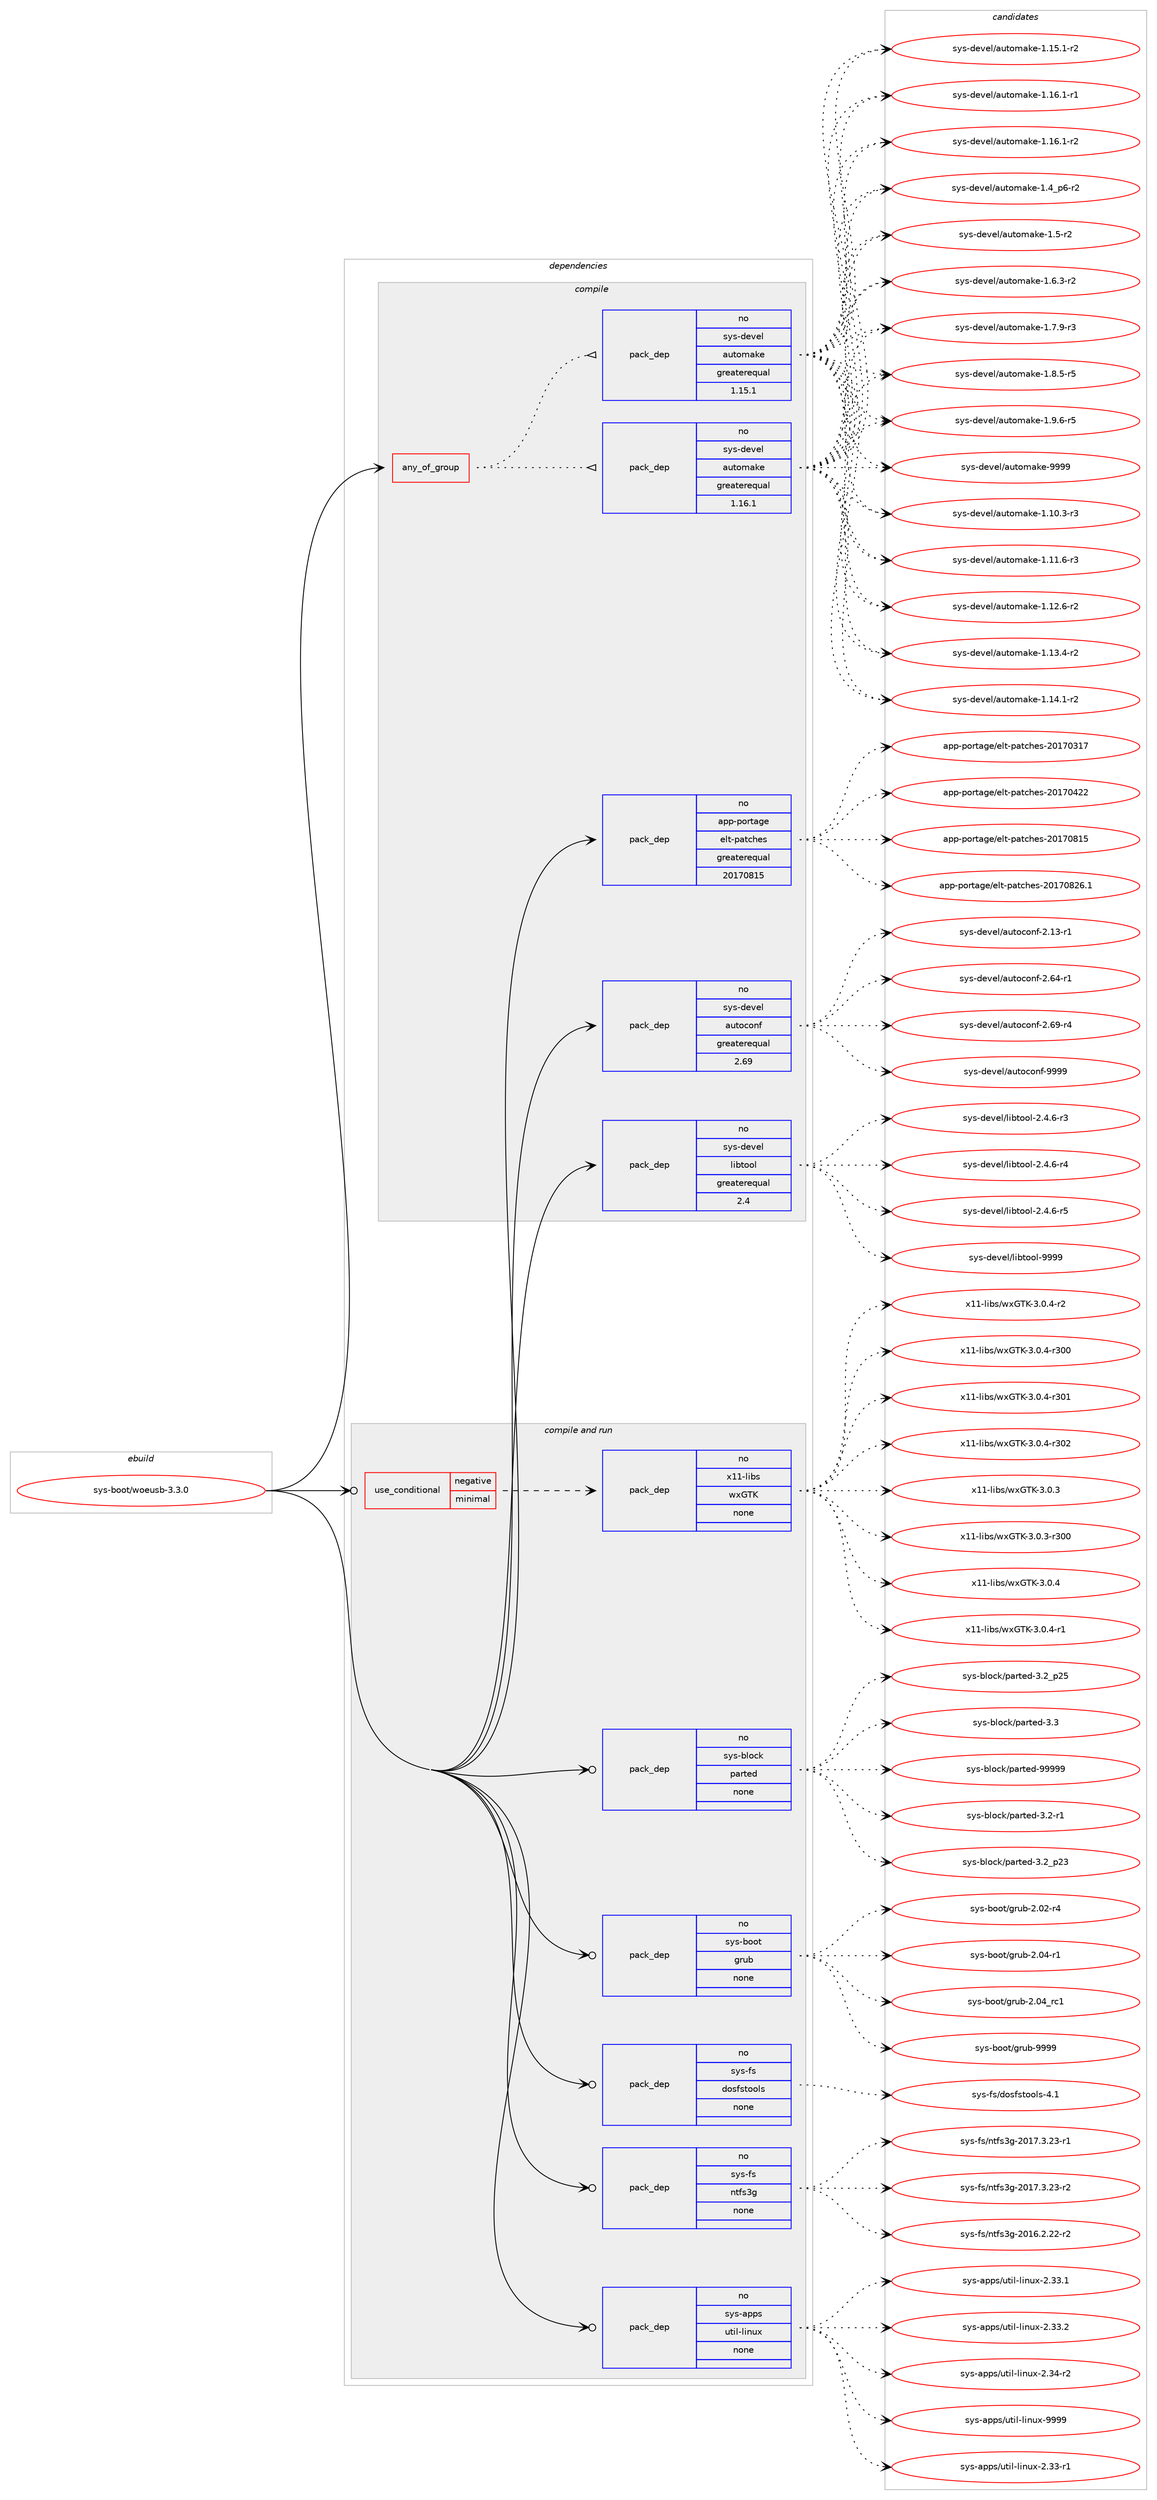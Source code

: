 digraph prolog {

# *************
# Graph options
# *************

newrank=true;
concentrate=true;
compound=true;
graph [rankdir=LR,fontname=Helvetica,fontsize=10,ranksep=1.5];#, ranksep=2.5, nodesep=0.2];
edge  [arrowhead=vee];
node  [fontname=Helvetica,fontsize=10];

# **********
# The ebuild
# **********

subgraph cluster_leftcol {
color=gray;
rank=same;
label=<<i>ebuild</i>>;
id [label="sys-boot/woeusb-3.3.0", color=red, width=4, href="../sys-boot/woeusb-3.3.0.svg"];
}

# ****************
# The dependencies
# ****************

subgraph cluster_midcol {
color=gray;
label=<<i>dependencies</i>>;
subgraph cluster_compile {
fillcolor="#eeeeee";
style=filled;
label=<<i>compile</i>>;
subgraph any14943 {
dependency882081 [label=<<TABLE BORDER="0" CELLBORDER="1" CELLSPACING="0" CELLPADDING="4"><TR><TD CELLPADDING="10">any_of_group</TD></TR></TABLE>>, shape=none, color=red];subgraph pack654125 {
dependency882082 [label=<<TABLE BORDER="0" CELLBORDER="1" CELLSPACING="0" CELLPADDING="4" WIDTH="220"><TR><TD ROWSPAN="6" CELLPADDING="30">pack_dep</TD></TR><TR><TD WIDTH="110">no</TD></TR><TR><TD>sys-devel</TD></TR><TR><TD>automake</TD></TR><TR><TD>greaterequal</TD></TR><TR><TD>1.16.1</TD></TR></TABLE>>, shape=none, color=blue];
}
dependency882081:e -> dependency882082:w [weight=20,style="dotted",arrowhead="oinv"];
subgraph pack654126 {
dependency882083 [label=<<TABLE BORDER="0" CELLBORDER="1" CELLSPACING="0" CELLPADDING="4" WIDTH="220"><TR><TD ROWSPAN="6" CELLPADDING="30">pack_dep</TD></TR><TR><TD WIDTH="110">no</TD></TR><TR><TD>sys-devel</TD></TR><TR><TD>automake</TD></TR><TR><TD>greaterequal</TD></TR><TR><TD>1.15.1</TD></TR></TABLE>>, shape=none, color=blue];
}
dependency882081:e -> dependency882083:w [weight=20,style="dotted",arrowhead="oinv"];
}
id:e -> dependency882081:w [weight=20,style="solid",arrowhead="vee"];
subgraph pack654127 {
dependency882084 [label=<<TABLE BORDER="0" CELLBORDER="1" CELLSPACING="0" CELLPADDING="4" WIDTH="220"><TR><TD ROWSPAN="6" CELLPADDING="30">pack_dep</TD></TR><TR><TD WIDTH="110">no</TD></TR><TR><TD>app-portage</TD></TR><TR><TD>elt-patches</TD></TR><TR><TD>greaterequal</TD></TR><TR><TD>20170815</TD></TR></TABLE>>, shape=none, color=blue];
}
id:e -> dependency882084:w [weight=20,style="solid",arrowhead="vee"];
subgraph pack654128 {
dependency882085 [label=<<TABLE BORDER="0" CELLBORDER="1" CELLSPACING="0" CELLPADDING="4" WIDTH="220"><TR><TD ROWSPAN="6" CELLPADDING="30">pack_dep</TD></TR><TR><TD WIDTH="110">no</TD></TR><TR><TD>sys-devel</TD></TR><TR><TD>autoconf</TD></TR><TR><TD>greaterequal</TD></TR><TR><TD>2.69</TD></TR></TABLE>>, shape=none, color=blue];
}
id:e -> dependency882085:w [weight=20,style="solid",arrowhead="vee"];
subgraph pack654129 {
dependency882086 [label=<<TABLE BORDER="0" CELLBORDER="1" CELLSPACING="0" CELLPADDING="4" WIDTH="220"><TR><TD ROWSPAN="6" CELLPADDING="30">pack_dep</TD></TR><TR><TD WIDTH="110">no</TD></TR><TR><TD>sys-devel</TD></TR><TR><TD>libtool</TD></TR><TR><TD>greaterequal</TD></TR><TR><TD>2.4</TD></TR></TABLE>>, shape=none, color=blue];
}
id:e -> dependency882086:w [weight=20,style="solid",arrowhead="vee"];
}
subgraph cluster_compileandrun {
fillcolor="#eeeeee";
style=filled;
label=<<i>compile and run</i>>;
subgraph cond212490 {
dependency882087 [label=<<TABLE BORDER="0" CELLBORDER="1" CELLSPACING="0" CELLPADDING="4"><TR><TD ROWSPAN="3" CELLPADDING="10">use_conditional</TD></TR><TR><TD>negative</TD></TR><TR><TD>minimal</TD></TR></TABLE>>, shape=none, color=red];
subgraph pack654130 {
dependency882088 [label=<<TABLE BORDER="0" CELLBORDER="1" CELLSPACING="0" CELLPADDING="4" WIDTH="220"><TR><TD ROWSPAN="6" CELLPADDING="30">pack_dep</TD></TR><TR><TD WIDTH="110">no</TD></TR><TR><TD>x11-libs</TD></TR><TR><TD>wxGTK</TD></TR><TR><TD>none</TD></TR><TR><TD></TD></TR></TABLE>>, shape=none, color=blue];
}
dependency882087:e -> dependency882088:w [weight=20,style="dashed",arrowhead="vee"];
}
id:e -> dependency882087:w [weight=20,style="solid",arrowhead="odotvee"];
subgraph pack654131 {
dependency882089 [label=<<TABLE BORDER="0" CELLBORDER="1" CELLSPACING="0" CELLPADDING="4" WIDTH="220"><TR><TD ROWSPAN="6" CELLPADDING="30">pack_dep</TD></TR><TR><TD WIDTH="110">no</TD></TR><TR><TD>sys-apps</TD></TR><TR><TD>util-linux</TD></TR><TR><TD>none</TD></TR><TR><TD></TD></TR></TABLE>>, shape=none, color=blue];
}
id:e -> dependency882089:w [weight=20,style="solid",arrowhead="odotvee"];
subgraph pack654132 {
dependency882090 [label=<<TABLE BORDER="0" CELLBORDER="1" CELLSPACING="0" CELLPADDING="4" WIDTH="220"><TR><TD ROWSPAN="6" CELLPADDING="30">pack_dep</TD></TR><TR><TD WIDTH="110">no</TD></TR><TR><TD>sys-block</TD></TR><TR><TD>parted</TD></TR><TR><TD>none</TD></TR><TR><TD></TD></TR></TABLE>>, shape=none, color=blue];
}
id:e -> dependency882090:w [weight=20,style="solid",arrowhead="odotvee"];
subgraph pack654133 {
dependency882091 [label=<<TABLE BORDER="0" CELLBORDER="1" CELLSPACING="0" CELLPADDING="4" WIDTH="220"><TR><TD ROWSPAN="6" CELLPADDING="30">pack_dep</TD></TR><TR><TD WIDTH="110">no</TD></TR><TR><TD>sys-boot</TD></TR><TR><TD>grub</TD></TR><TR><TD>none</TD></TR><TR><TD></TD></TR></TABLE>>, shape=none, color=blue];
}
id:e -> dependency882091:w [weight=20,style="solid",arrowhead="odotvee"];
subgraph pack654134 {
dependency882092 [label=<<TABLE BORDER="0" CELLBORDER="1" CELLSPACING="0" CELLPADDING="4" WIDTH="220"><TR><TD ROWSPAN="6" CELLPADDING="30">pack_dep</TD></TR><TR><TD WIDTH="110">no</TD></TR><TR><TD>sys-fs</TD></TR><TR><TD>dosfstools</TD></TR><TR><TD>none</TD></TR><TR><TD></TD></TR></TABLE>>, shape=none, color=blue];
}
id:e -> dependency882092:w [weight=20,style="solid",arrowhead="odotvee"];
subgraph pack654135 {
dependency882093 [label=<<TABLE BORDER="0" CELLBORDER="1" CELLSPACING="0" CELLPADDING="4" WIDTH="220"><TR><TD ROWSPAN="6" CELLPADDING="30">pack_dep</TD></TR><TR><TD WIDTH="110">no</TD></TR><TR><TD>sys-fs</TD></TR><TR><TD>ntfs3g</TD></TR><TR><TD>none</TD></TR><TR><TD></TD></TR></TABLE>>, shape=none, color=blue];
}
id:e -> dependency882093:w [weight=20,style="solid",arrowhead="odotvee"];
}
subgraph cluster_run {
fillcolor="#eeeeee";
style=filled;
label=<<i>run</i>>;
}
}

# **************
# The candidates
# **************

subgraph cluster_choices {
rank=same;
color=gray;
label=<<i>candidates</i>>;

subgraph choice654125 {
color=black;
nodesep=1;
choice11512111545100101118101108479711711611110997107101454946494846514511451 [label="sys-devel/automake-1.10.3-r3", color=red, width=4,href="../sys-devel/automake-1.10.3-r3.svg"];
choice11512111545100101118101108479711711611110997107101454946494946544511451 [label="sys-devel/automake-1.11.6-r3", color=red, width=4,href="../sys-devel/automake-1.11.6-r3.svg"];
choice11512111545100101118101108479711711611110997107101454946495046544511450 [label="sys-devel/automake-1.12.6-r2", color=red, width=4,href="../sys-devel/automake-1.12.6-r2.svg"];
choice11512111545100101118101108479711711611110997107101454946495146524511450 [label="sys-devel/automake-1.13.4-r2", color=red, width=4,href="../sys-devel/automake-1.13.4-r2.svg"];
choice11512111545100101118101108479711711611110997107101454946495246494511450 [label="sys-devel/automake-1.14.1-r2", color=red, width=4,href="../sys-devel/automake-1.14.1-r2.svg"];
choice11512111545100101118101108479711711611110997107101454946495346494511450 [label="sys-devel/automake-1.15.1-r2", color=red, width=4,href="../sys-devel/automake-1.15.1-r2.svg"];
choice11512111545100101118101108479711711611110997107101454946495446494511449 [label="sys-devel/automake-1.16.1-r1", color=red, width=4,href="../sys-devel/automake-1.16.1-r1.svg"];
choice11512111545100101118101108479711711611110997107101454946495446494511450 [label="sys-devel/automake-1.16.1-r2", color=red, width=4,href="../sys-devel/automake-1.16.1-r2.svg"];
choice115121115451001011181011084797117116111109971071014549465295112544511450 [label="sys-devel/automake-1.4_p6-r2", color=red, width=4,href="../sys-devel/automake-1.4_p6-r2.svg"];
choice11512111545100101118101108479711711611110997107101454946534511450 [label="sys-devel/automake-1.5-r2", color=red, width=4,href="../sys-devel/automake-1.5-r2.svg"];
choice115121115451001011181011084797117116111109971071014549465446514511450 [label="sys-devel/automake-1.6.3-r2", color=red, width=4,href="../sys-devel/automake-1.6.3-r2.svg"];
choice115121115451001011181011084797117116111109971071014549465546574511451 [label="sys-devel/automake-1.7.9-r3", color=red, width=4,href="../sys-devel/automake-1.7.9-r3.svg"];
choice115121115451001011181011084797117116111109971071014549465646534511453 [label="sys-devel/automake-1.8.5-r5", color=red, width=4,href="../sys-devel/automake-1.8.5-r5.svg"];
choice115121115451001011181011084797117116111109971071014549465746544511453 [label="sys-devel/automake-1.9.6-r5", color=red, width=4,href="../sys-devel/automake-1.9.6-r5.svg"];
choice115121115451001011181011084797117116111109971071014557575757 [label="sys-devel/automake-9999", color=red, width=4,href="../sys-devel/automake-9999.svg"];
dependency882082:e -> choice11512111545100101118101108479711711611110997107101454946494846514511451:w [style=dotted,weight="100"];
dependency882082:e -> choice11512111545100101118101108479711711611110997107101454946494946544511451:w [style=dotted,weight="100"];
dependency882082:e -> choice11512111545100101118101108479711711611110997107101454946495046544511450:w [style=dotted,weight="100"];
dependency882082:e -> choice11512111545100101118101108479711711611110997107101454946495146524511450:w [style=dotted,weight="100"];
dependency882082:e -> choice11512111545100101118101108479711711611110997107101454946495246494511450:w [style=dotted,weight="100"];
dependency882082:e -> choice11512111545100101118101108479711711611110997107101454946495346494511450:w [style=dotted,weight="100"];
dependency882082:e -> choice11512111545100101118101108479711711611110997107101454946495446494511449:w [style=dotted,weight="100"];
dependency882082:e -> choice11512111545100101118101108479711711611110997107101454946495446494511450:w [style=dotted,weight="100"];
dependency882082:e -> choice115121115451001011181011084797117116111109971071014549465295112544511450:w [style=dotted,weight="100"];
dependency882082:e -> choice11512111545100101118101108479711711611110997107101454946534511450:w [style=dotted,weight="100"];
dependency882082:e -> choice115121115451001011181011084797117116111109971071014549465446514511450:w [style=dotted,weight="100"];
dependency882082:e -> choice115121115451001011181011084797117116111109971071014549465546574511451:w [style=dotted,weight="100"];
dependency882082:e -> choice115121115451001011181011084797117116111109971071014549465646534511453:w [style=dotted,weight="100"];
dependency882082:e -> choice115121115451001011181011084797117116111109971071014549465746544511453:w [style=dotted,weight="100"];
dependency882082:e -> choice115121115451001011181011084797117116111109971071014557575757:w [style=dotted,weight="100"];
}
subgraph choice654126 {
color=black;
nodesep=1;
choice11512111545100101118101108479711711611110997107101454946494846514511451 [label="sys-devel/automake-1.10.3-r3", color=red, width=4,href="../sys-devel/automake-1.10.3-r3.svg"];
choice11512111545100101118101108479711711611110997107101454946494946544511451 [label="sys-devel/automake-1.11.6-r3", color=red, width=4,href="../sys-devel/automake-1.11.6-r3.svg"];
choice11512111545100101118101108479711711611110997107101454946495046544511450 [label="sys-devel/automake-1.12.6-r2", color=red, width=4,href="../sys-devel/automake-1.12.6-r2.svg"];
choice11512111545100101118101108479711711611110997107101454946495146524511450 [label="sys-devel/automake-1.13.4-r2", color=red, width=4,href="../sys-devel/automake-1.13.4-r2.svg"];
choice11512111545100101118101108479711711611110997107101454946495246494511450 [label="sys-devel/automake-1.14.1-r2", color=red, width=4,href="../sys-devel/automake-1.14.1-r2.svg"];
choice11512111545100101118101108479711711611110997107101454946495346494511450 [label="sys-devel/automake-1.15.1-r2", color=red, width=4,href="../sys-devel/automake-1.15.1-r2.svg"];
choice11512111545100101118101108479711711611110997107101454946495446494511449 [label="sys-devel/automake-1.16.1-r1", color=red, width=4,href="../sys-devel/automake-1.16.1-r1.svg"];
choice11512111545100101118101108479711711611110997107101454946495446494511450 [label="sys-devel/automake-1.16.1-r2", color=red, width=4,href="../sys-devel/automake-1.16.1-r2.svg"];
choice115121115451001011181011084797117116111109971071014549465295112544511450 [label="sys-devel/automake-1.4_p6-r2", color=red, width=4,href="../sys-devel/automake-1.4_p6-r2.svg"];
choice11512111545100101118101108479711711611110997107101454946534511450 [label="sys-devel/automake-1.5-r2", color=red, width=4,href="../sys-devel/automake-1.5-r2.svg"];
choice115121115451001011181011084797117116111109971071014549465446514511450 [label="sys-devel/automake-1.6.3-r2", color=red, width=4,href="../sys-devel/automake-1.6.3-r2.svg"];
choice115121115451001011181011084797117116111109971071014549465546574511451 [label="sys-devel/automake-1.7.9-r3", color=red, width=4,href="../sys-devel/automake-1.7.9-r3.svg"];
choice115121115451001011181011084797117116111109971071014549465646534511453 [label="sys-devel/automake-1.8.5-r5", color=red, width=4,href="../sys-devel/automake-1.8.5-r5.svg"];
choice115121115451001011181011084797117116111109971071014549465746544511453 [label="sys-devel/automake-1.9.6-r5", color=red, width=4,href="../sys-devel/automake-1.9.6-r5.svg"];
choice115121115451001011181011084797117116111109971071014557575757 [label="sys-devel/automake-9999", color=red, width=4,href="../sys-devel/automake-9999.svg"];
dependency882083:e -> choice11512111545100101118101108479711711611110997107101454946494846514511451:w [style=dotted,weight="100"];
dependency882083:e -> choice11512111545100101118101108479711711611110997107101454946494946544511451:w [style=dotted,weight="100"];
dependency882083:e -> choice11512111545100101118101108479711711611110997107101454946495046544511450:w [style=dotted,weight="100"];
dependency882083:e -> choice11512111545100101118101108479711711611110997107101454946495146524511450:w [style=dotted,weight="100"];
dependency882083:e -> choice11512111545100101118101108479711711611110997107101454946495246494511450:w [style=dotted,weight="100"];
dependency882083:e -> choice11512111545100101118101108479711711611110997107101454946495346494511450:w [style=dotted,weight="100"];
dependency882083:e -> choice11512111545100101118101108479711711611110997107101454946495446494511449:w [style=dotted,weight="100"];
dependency882083:e -> choice11512111545100101118101108479711711611110997107101454946495446494511450:w [style=dotted,weight="100"];
dependency882083:e -> choice115121115451001011181011084797117116111109971071014549465295112544511450:w [style=dotted,weight="100"];
dependency882083:e -> choice11512111545100101118101108479711711611110997107101454946534511450:w [style=dotted,weight="100"];
dependency882083:e -> choice115121115451001011181011084797117116111109971071014549465446514511450:w [style=dotted,weight="100"];
dependency882083:e -> choice115121115451001011181011084797117116111109971071014549465546574511451:w [style=dotted,weight="100"];
dependency882083:e -> choice115121115451001011181011084797117116111109971071014549465646534511453:w [style=dotted,weight="100"];
dependency882083:e -> choice115121115451001011181011084797117116111109971071014549465746544511453:w [style=dotted,weight="100"];
dependency882083:e -> choice115121115451001011181011084797117116111109971071014557575757:w [style=dotted,weight="100"];
}
subgraph choice654127 {
color=black;
nodesep=1;
choice97112112451121111141169710310147101108116451129711699104101115455048495548514955 [label="app-portage/elt-patches-20170317", color=red, width=4,href="../app-portage/elt-patches-20170317.svg"];
choice97112112451121111141169710310147101108116451129711699104101115455048495548525050 [label="app-portage/elt-patches-20170422", color=red, width=4,href="../app-portage/elt-patches-20170422.svg"];
choice97112112451121111141169710310147101108116451129711699104101115455048495548564953 [label="app-portage/elt-patches-20170815", color=red, width=4,href="../app-portage/elt-patches-20170815.svg"];
choice971121124511211111411697103101471011081164511297116991041011154550484955485650544649 [label="app-portage/elt-patches-20170826.1", color=red, width=4,href="../app-portage/elt-patches-20170826.1.svg"];
dependency882084:e -> choice97112112451121111141169710310147101108116451129711699104101115455048495548514955:w [style=dotted,weight="100"];
dependency882084:e -> choice97112112451121111141169710310147101108116451129711699104101115455048495548525050:w [style=dotted,weight="100"];
dependency882084:e -> choice97112112451121111141169710310147101108116451129711699104101115455048495548564953:w [style=dotted,weight="100"];
dependency882084:e -> choice971121124511211111411697103101471011081164511297116991041011154550484955485650544649:w [style=dotted,weight="100"];
}
subgraph choice654128 {
color=black;
nodesep=1;
choice1151211154510010111810110847971171161119911111010245504649514511449 [label="sys-devel/autoconf-2.13-r1", color=red, width=4,href="../sys-devel/autoconf-2.13-r1.svg"];
choice1151211154510010111810110847971171161119911111010245504654524511449 [label="sys-devel/autoconf-2.64-r1", color=red, width=4,href="../sys-devel/autoconf-2.64-r1.svg"];
choice1151211154510010111810110847971171161119911111010245504654574511452 [label="sys-devel/autoconf-2.69-r4", color=red, width=4,href="../sys-devel/autoconf-2.69-r4.svg"];
choice115121115451001011181011084797117116111991111101024557575757 [label="sys-devel/autoconf-9999", color=red, width=4,href="../sys-devel/autoconf-9999.svg"];
dependency882085:e -> choice1151211154510010111810110847971171161119911111010245504649514511449:w [style=dotted,weight="100"];
dependency882085:e -> choice1151211154510010111810110847971171161119911111010245504654524511449:w [style=dotted,weight="100"];
dependency882085:e -> choice1151211154510010111810110847971171161119911111010245504654574511452:w [style=dotted,weight="100"];
dependency882085:e -> choice115121115451001011181011084797117116111991111101024557575757:w [style=dotted,weight="100"];
}
subgraph choice654129 {
color=black;
nodesep=1;
choice1151211154510010111810110847108105981161111111084550465246544511451 [label="sys-devel/libtool-2.4.6-r3", color=red, width=4,href="../sys-devel/libtool-2.4.6-r3.svg"];
choice1151211154510010111810110847108105981161111111084550465246544511452 [label="sys-devel/libtool-2.4.6-r4", color=red, width=4,href="../sys-devel/libtool-2.4.6-r4.svg"];
choice1151211154510010111810110847108105981161111111084550465246544511453 [label="sys-devel/libtool-2.4.6-r5", color=red, width=4,href="../sys-devel/libtool-2.4.6-r5.svg"];
choice1151211154510010111810110847108105981161111111084557575757 [label="sys-devel/libtool-9999", color=red, width=4,href="../sys-devel/libtool-9999.svg"];
dependency882086:e -> choice1151211154510010111810110847108105981161111111084550465246544511451:w [style=dotted,weight="100"];
dependency882086:e -> choice1151211154510010111810110847108105981161111111084550465246544511452:w [style=dotted,weight="100"];
dependency882086:e -> choice1151211154510010111810110847108105981161111111084550465246544511453:w [style=dotted,weight="100"];
dependency882086:e -> choice1151211154510010111810110847108105981161111111084557575757:w [style=dotted,weight="100"];
}
subgraph choice654130 {
color=black;
nodesep=1;
choice1204949451081059811547119120718475455146484651 [label="x11-libs/wxGTK-3.0.3", color=red, width=4,href="../x11-libs/wxGTK-3.0.3.svg"];
choice120494945108105981154711912071847545514648465145114514848 [label="x11-libs/wxGTK-3.0.3-r300", color=red, width=4,href="../x11-libs/wxGTK-3.0.3-r300.svg"];
choice1204949451081059811547119120718475455146484652 [label="x11-libs/wxGTK-3.0.4", color=red, width=4,href="../x11-libs/wxGTK-3.0.4.svg"];
choice12049494510810598115471191207184754551464846524511449 [label="x11-libs/wxGTK-3.0.4-r1", color=red, width=4,href="../x11-libs/wxGTK-3.0.4-r1.svg"];
choice12049494510810598115471191207184754551464846524511450 [label="x11-libs/wxGTK-3.0.4-r2", color=red, width=4,href="../x11-libs/wxGTK-3.0.4-r2.svg"];
choice120494945108105981154711912071847545514648465245114514848 [label="x11-libs/wxGTK-3.0.4-r300", color=red, width=4,href="../x11-libs/wxGTK-3.0.4-r300.svg"];
choice120494945108105981154711912071847545514648465245114514849 [label="x11-libs/wxGTK-3.0.4-r301", color=red, width=4,href="../x11-libs/wxGTK-3.0.4-r301.svg"];
choice120494945108105981154711912071847545514648465245114514850 [label="x11-libs/wxGTK-3.0.4-r302", color=red, width=4,href="../x11-libs/wxGTK-3.0.4-r302.svg"];
dependency882088:e -> choice1204949451081059811547119120718475455146484651:w [style=dotted,weight="100"];
dependency882088:e -> choice120494945108105981154711912071847545514648465145114514848:w [style=dotted,weight="100"];
dependency882088:e -> choice1204949451081059811547119120718475455146484652:w [style=dotted,weight="100"];
dependency882088:e -> choice12049494510810598115471191207184754551464846524511449:w [style=dotted,weight="100"];
dependency882088:e -> choice12049494510810598115471191207184754551464846524511450:w [style=dotted,weight="100"];
dependency882088:e -> choice120494945108105981154711912071847545514648465245114514848:w [style=dotted,weight="100"];
dependency882088:e -> choice120494945108105981154711912071847545514648465245114514849:w [style=dotted,weight="100"];
dependency882088:e -> choice120494945108105981154711912071847545514648465245114514850:w [style=dotted,weight="100"];
}
subgraph choice654131 {
color=black;
nodesep=1;
choice1151211154597112112115471171161051084510810511011712045504651514511449 [label="sys-apps/util-linux-2.33-r1", color=red, width=4,href="../sys-apps/util-linux-2.33-r1.svg"];
choice1151211154597112112115471171161051084510810511011712045504651514649 [label="sys-apps/util-linux-2.33.1", color=red, width=4,href="../sys-apps/util-linux-2.33.1.svg"];
choice1151211154597112112115471171161051084510810511011712045504651514650 [label="sys-apps/util-linux-2.33.2", color=red, width=4,href="../sys-apps/util-linux-2.33.2.svg"];
choice1151211154597112112115471171161051084510810511011712045504651524511450 [label="sys-apps/util-linux-2.34-r2", color=red, width=4,href="../sys-apps/util-linux-2.34-r2.svg"];
choice115121115459711211211547117116105108451081051101171204557575757 [label="sys-apps/util-linux-9999", color=red, width=4,href="../sys-apps/util-linux-9999.svg"];
dependency882089:e -> choice1151211154597112112115471171161051084510810511011712045504651514511449:w [style=dotted,weight="100"];
dependency882089:e -> choice1151211154597112112115471171161051084510810511011712045504651514649:w [style=dotted,weight="100"];
dependency882089:e -> choice1151211154597112112115471171161051084510810511011712045504651514650:w [style=dotted,weight="100"];
dependency882089:e -> choice1151211154597112112115471171161051084510810511011712045504651524511450:w [style=dotted,weight="100"];
dependency882089:e -> choice115121115459711211211547117116105108451081051101171204557575757:w [style=dotted,weight="100"];
}
subgraph choice654132 {
color=black;
nodesep=1;
choice1151211154598108111991074711297114116101100455146504511449 [label="sys-block/parted-3.2-r1", color=red, width=4,href="../sys-block/parted-3.2-r1.svg"];
choice115121115459810811199107471129711411610110045514650951125051 [label="sys-block/parted-3.2_p23", color=red, width=4,href="../sys-block/parted-3.2_p23.svg"];
choice115121115459810811199107471129711411610110045514650951125053 [label="sys-block/parted-3.2_p25", color=red, width=4,href="../sys-block/parted-3.2_p25.svg"];
choice115121115459810811199107471129711411610110045514651 [label="sys-block/parted-3.3", color=red, width=4,href="../sys-block/parted-3.3.svg"];
choice1151211154598108111991074711297114116101100455757575757 [label="sys-block/parted-99999", color=red, width=4,href="../sys-block/parted-99999.svg"];
dependency882090:e -> choice1151211154598108111991074711297114116101100455146504511449:w [style=dotted,weight="100"];
dependency882090:e -> choice115121115459810811199107471129711411610110045514650951125051:w [style=dotted,weight="100"];
dependency882090:e -> choice115121115459810811199107471129711411610110045514650951125053:w [style=dotted,weight="100"];
dependency882090:e -> choice115121115459810811199107471129711411610110045514651:w [style=dotted,weight="100"];
dependency882090:e -> choice1151211154598108111991074711297114116101100455757575757:w [style=dotted,weight="100"];
}
subgraph choice654133 {
color=black;
nodesep=1;
choice1151211154598111111116471031141179845504648504511452 [label="sys-boot/grub-2.02-r4", color=red, width=4,href="../sys-boot/grub-2.02-r4.svg"];
choice1151211154598111111116471031141179845504648524511449 [label="sys-boot/grub-2.04-r1", color=red, width=4,href="../sys-boot/grub-2.04-r1.svg"];
choice115121115459811111111647103114117984550464852951149949 [label="sys-boot/grub-2.04_rc1", color=red, width=4,href="../sys-boot/grub-2.04_rc1.svg"];
choice115121115459811111111647103114117984557575757 [label="sys-boot/grub-9999", color=red, width=4,href="../sys-boot/grub-9999.svg"];
dependency882091:e -> choice1151211154598111111116471031141179845504648504511452:w [style=dotted,weight="100"];
dependency882091:e -> choice1151211154598111111116471031141179845504648524511449:w [style=dotted,weight="100"];
dependency882091:e -> choice115121115459811111111647103114117984550464852951149949:w [style=dotted,weight="100"];
dependency882091:e -> choice115121115459811111111647103114117984557575757:w [style=dotted,weight="100"];
}
subgraph choice654134 {
color=black;
nodesep=1;
choice115121115451021154710011111510211511611111110811545524649 [label="sys-fs/dosfstools-4.1", color=red, width=4,href="../sys-fs/dosfstools-4.1.svg"];
dependency882092:e -> choice115121115451021154710011111510211511611111110811545524649:w [style=dotted,weight="100"];
}
subgraph choice654135 {
color=black;
nodesep=1;
choice115121115451021154711011610211551103455048495446504650504511450 [label="sys-fs/ntfs3g-2016.2.22-r2", color=red, width=4,href="../sys-fs/ntfs3g-2016.2.22-r2.svg"];
choice115121115451021154711011610211551103455048495546514650514511449 [label="sys-fs/ntfs3g-2017.3.23-r1", color=red, width=4,href="../sys-fs/ntfs3g-2017.3.23-r1.svg"];
choice115121115451021154711011610211551103455048495546514650514511450 [label="sys-fs/ntfs3g-2017.3.23-r2", color=red, width=4,href="../sys-fs/ntfs3g-2017.3.23-r2.svg"];
dependency882093:e -> choice115121115451021154711011610211551103455048495446504650504511450:w [style=dotted,weight="100"];
dependency882093:e -> choice115121115451021154711011610211551103455048495546514650514511449:w [style=dotted,weight="100"];
dependency882093:e -> choice115121115451021154711011610211551103455048495546514650514511450:w [style=dotted,weight="100"];
}
}

}
